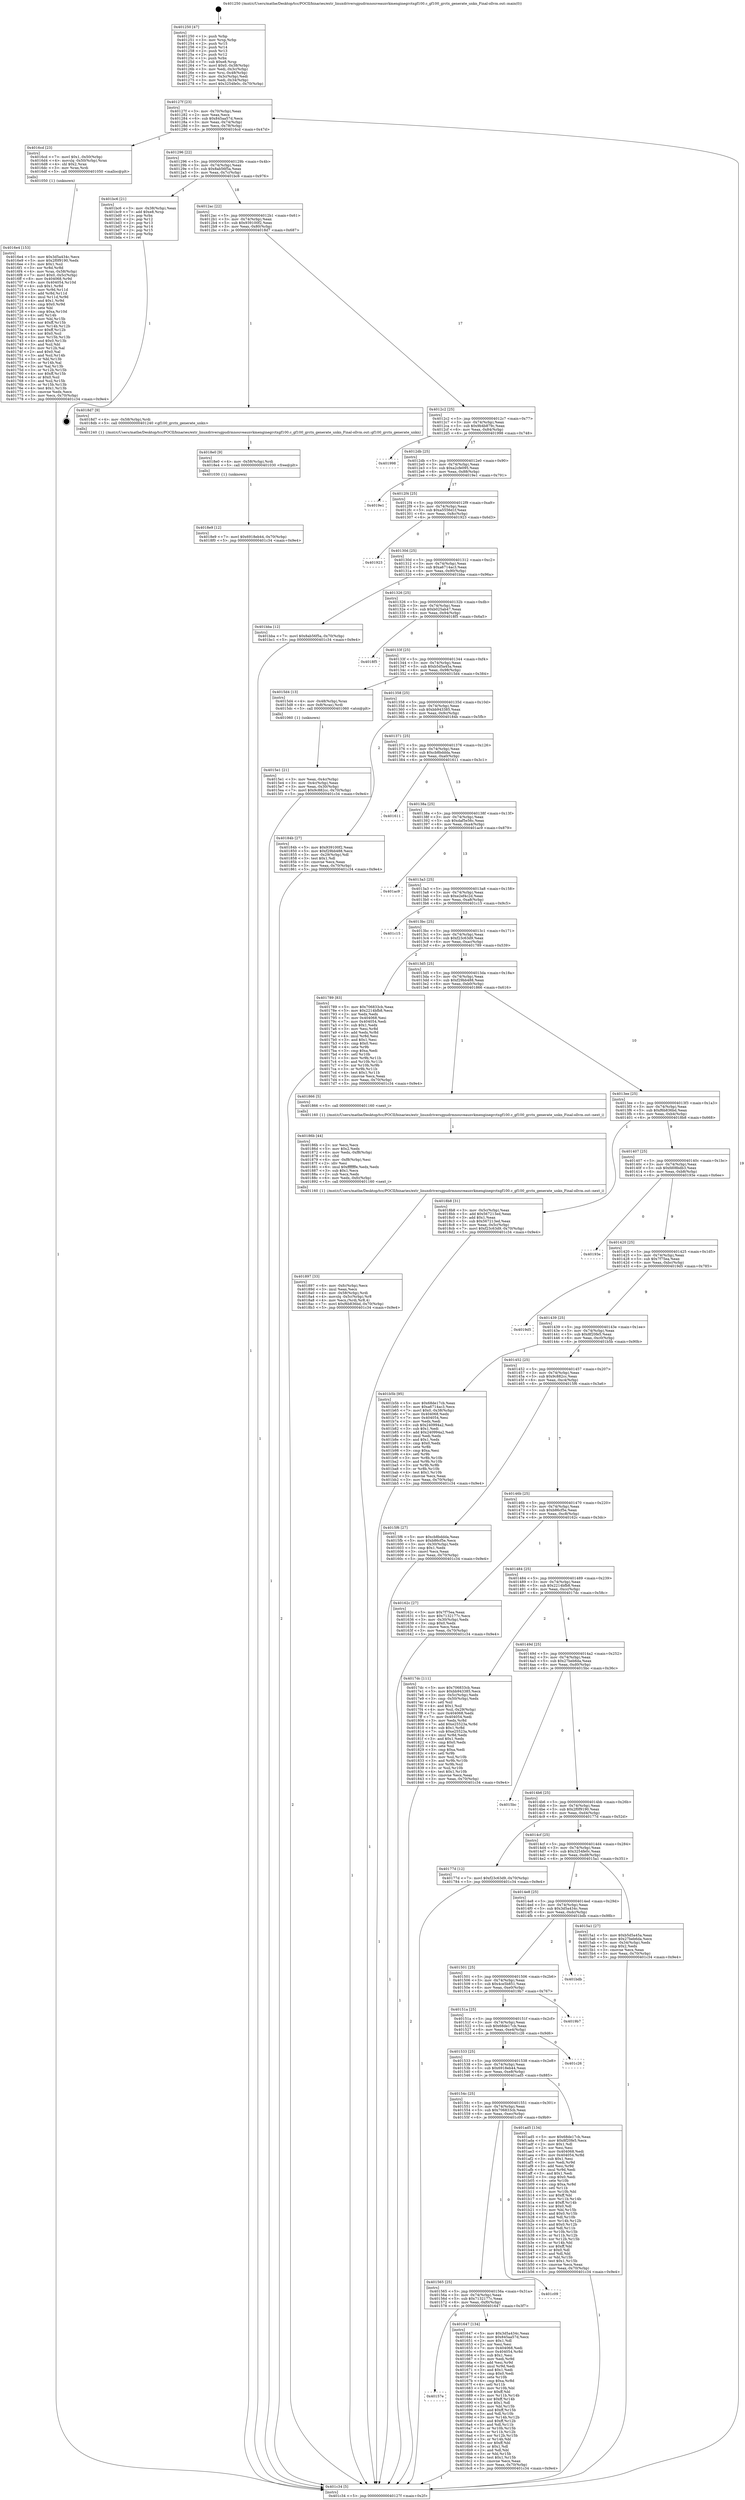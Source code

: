 digraph "0x401250" {
  label = "0x401250 (/mnt/c/Users/mathe/Desktop/tcc/POCII/binaries/extr_linuxdriversgpudrmnouveaunvkmenginegrctxgf100.c_gf100_grctx_generate_unkn_Final-ollvm.out::main(0))"
  labelloc = "t"
  node[shape=record]

  Entry [label="",width=0.3,height=0.3,shape=circle,fillcolor=black,style=filled]
  "0x40127f" [label="{
     0x40127f [23]\l
     | [instrs]\l
     &nbsp;&nbsp;0x40127f \<+3\>: mov -0x70(%rbp),%eax\l
     &nbsp;&nbsp;0x401282 \<+2\>: mov %eax,%ecx\l
     &nbsp;&nbsp;0x401284 \<+6\>: sub $0x845aa57d,%ecx\l
     &nbsp;&nbsp;0x40128a \<+3\>: mov %eax,-0x74(%rbp)\l
     &nbsp;&nbsp;0x40128d \<+3\>: mov %ecx,-0x78(%rbp)\l
     &nbsp;&nbsp;0x401290 \<+6\>: je 00000000004016cd \<main+0x47d\>\l
  }"]
  "0x4016cd" [label="{
     0x4016cd [23]\l
     | [instrs]\l
     &nbsp;&nbsp;0x4016cd \<+7\>: movl $0x1,-0x50(%rbp)\l
     &nbsp;&nbsp;0x4016d4 \<+4\>: movslq -0x50(%rbp),%rax\l
     &nbsp;&nbsp;0x4016d8 \<+4\>: shl $0x2,%rax\l
     &nbsp;&nbsp;0x4016dc \<+3\>: mov %rax,%rdi\l
     &nbsp;&nbsp;0x4016df \<+5\>: call 0000000000401050 \<malloc@plt\>\l
     | [calls]\l
     &nbsp;&nbsp;0x401050 \{1\} (unknown)\l
  }"]
  "0x401296" [label="{
     0x401296 [22]\l
     | [instrs]\l
     &nbsp;&nbsp;0x401296 \<+5\>: jmp 000000000040129b \<main+0x4b\>\l
     &nbsp;&nbsp;0x40129b \<+3\>: mov -0x74(%rbp),%eax\l
     &nbsp;&nbsp;0x40129e \<+5\>: sub $0x8ab56f5a,%eax\l
     &nbsp;&nbsp;0x4012a3 \<+3\>: mov %eax,-0x7c(%rbp)\l
     &nbsp;&nbsp;0x4012a6 \<+6\>: je 0000000000401bc6 \<main+0x976\>\l
  }"]
  Exit [label="",width=0.3,height=0.3,shape=circle,fillcolor=black,style=filled,peripheries=2]
  "0x401bc6" [label="{
     0x401bc6 [21]\l
     | [instrs]\l
     &nbsp;&nbsp;0x401bc6 \<+3\>: mov -0x38(%rbp),%eax\l
     &nbsp;&nbsp;0x401bc9 \<+7\>: add $0xe8,%rsp\l
     &nbsp;&nbsp;0x401bd0 \<+1\>: pop %rbx\l
     &nbsp;&nbsp;0x401bd1 \<+2\>: pop %r12\l
     &nbsp;&nbsp;0x401bd3 \<+2\>: pop %r13\l
     &nbsp;&nbsp;0x401bd5 \<+2\>: pop %r14\l
     &nbsp;&nbsp;0x401bd7 \<+2\>: pop %r15\l
     &nbsp;&nbsp;0x401bd9 \<+1\>: pop %rbp\l
     &nbsp;&nbsp;0x401bda \<+1\>: ret\l
  }"]
  "0x4012ac" [label="{
     0x4012ac [22]\l
     | [instrs]\l
     &nbsp;&nbsp;0x4012ac \<+5\>: jmp 00000000004012b1 \<main+0x61\>\l
     &nbsp;&nbsp;0x4012b1 \<+3\>: mov -0x74(%rbp),%eax\l
     &nbsp;&nbsp;0x4012b4 \<+5\>: sub $0x939100f2,%eax\l
     &nbsp;&nbsp;0x4012b9 \<+3\>: mov %eax,-0x80(%rbp)\l
     &nbsp;&nbsp;0x4012bc \<+6\>: je 00000000004018d7 \<main+0x687\>\l
  }"]
  "0x4018e9" [label="{
     0x4018e9 [12]\l
     | [instrs]\l
     &nbsp;&nbsp;0x4018e9 \<+7\>: movl $0x6918eb44,-0x70(%rbp)\l
     &nbsp;&nbsp;0x4018f0 \<+5\>: jmp 0000000000401c34 \<main+0x9e4\>\l
  }"]
  "0x4018d7" [label="{
     0x4018d7 [9]\l
     | [instrs]\l
     &nbsp;&nbsp;0x4018d7 \<+4\>: mov -0x58(%rbp),%rdi\l
     &nbsp;&nbsp;0x4018db \<+5\>: call 0000000000401240 \<gf100_grctx_generate_unkn\>\l
     | [calls]\l
     &nbsp;&nbsp;0x401240 \{1\} (/mnt/c/Users/mathe/Desktop/tcc/POCII/binaries/extr_linuxdriversgpudrmnouveaunvkmenginegrctxgf100.c_gf100_grctx_generate_unkn_Final-ollvm.out::gf100_grctx_generate_unkn)\l
  }"]
  "0x4012c2" [label="{
     0x4012c2 [25]\l
     | [instrs]\l
     &nbsp;&nbsp;0x4012c2 \<+5\>: jmp 00000000004012c7 \<main+0x77\>\l
     &nbsp;&nbsp;0x4012c7 \<+3\>: mov -0x74(%rbp),%eax\l
     &nbsp;&nbsp;0x4012ca \<+5\>: sub $0x9b4b879c,%eax\l
     &nbsp;&nbsp;0x4012cf \<+6\>: mov %eax,-0x84(%rbp)\l
     &nbsp;&nbsp;0x4012d5 \<+6\>: je 0000000000401998 \<main+0x748\>\l
  }"]
  "0x4018e0" [label="{
     0x4018e0 [9]\l
     | [instrs]\l
     &nbsp;&nbsp;0x4018e0 \<+4\>: mov -0x58(%rbp),%rdi\l
     &nbsp;&nbsp;0x4018e4 \<+5\>: call 0000000000401030 \<free@plt\>\l
     | [calls]\l
     &nbsp;&nbsp;0x401030 \{1\} (unknown)\l
  }"]
  "0x401998" [label="{
     0x401998\l
  }", style=dashed]
  "0x4012db" [label="{
     0x4012db [25]\l
     | [instrs]\l
     &nbsp;&nbsp;0x4012db \<+5\>: jmp 00000000004012e0 \<main+0x90\>\l
     &nbsp;&nbsp;0x4012e0 \<+3\>: mov -0x74(%rbp),%eax\l
     &nbsp;&nbsp;0x4012e3 \<+5\>: sub $0xa2cfe095,%eax\l
     &nbsp;&nbsp;0x4012e8 \<+6\>: mov %eax,-0x88(%rbp)\l
     &nbsp;&nbsp;0x4012ee \<+6\>: je 00000000004019e1 \<main+0x791\>\l
  }"]
  "0x401897" [label="{
     0x401897 [33]\l
     | [instrs]\l
     &nbsp;&nbsp;0x401897 \<+6\>: mov -0xfc(%rbp),%ecx\l
     &nbsp;&nbsp;0x40189d \<+3\>: imul %eax,%ecx\l
     &nbsp;&nbsp;0x4018a0 \<+4\>: mov -0x58(%rbp),%rdi\l
     &nbsp;&nbsp;0x4018a4 \<+4\>: movslq -0x5c(%rbp),%r8\l
     &nbsp;&nbsp;0x4018a8 \<+4\>: mov %ecx,(%rdi,%r8,4)\l
     &nbsp;&nbsp;0x4018ac \<+7\>: movl $0xf6b836bd,-0x70(%rbp)\l
     &nbsp;&nbsp;0x4018b3 \<+5\>: jmp 0000000000401c34 \<main+0x9e4\>\l
  }"]
  "0x4019e1" [label="{
     0x4019e1\l
  }", style=dashed]
  "0x4012f4" [label="{
     0x4012f4 [25]\l
     | [instrs]\l
     &nbsp;&nbsp;0x4012f4 \<+5\>: jmp 00000000004012f9 \<main+0xa9\>\l
     &nbsp;&nbsp;0x4012f9 \<+3\>: mov -0x74(%rbp),%eax\l
     &nbsp;&nbsp;0x4012fc \<+5\>: sub $0xa5556d1f,%eax\l
     &nbsp;&nbsp;0x401301 \<+6\>: mov %eax,-0x8c(%rbp)\l
     &nbsp;&nbsp;0x401307 \<+6\>: je 0000000000401923 \<main+0x6d3\>\l
  }"]
  "0x40186b" [label="{
     0x40186b [44]\l
     | [instrs]\l
     &nbsp;&nbsp;0x40186b \<+2\>: xor %ecx,%ecx\l
     &nbsp;&nbsp;0x40186d \<+5\>: mov $0x2,%edx\l
     &nbsp;&nbsp;0x401872 \<+6\>: mov %edx,-0xf8(%rbp)\l
     &nbsp;&nbsp;0x401878 \<+1\>: cltd\l
     &nbsp;&nbsp;0x401879 \<+6\>: mov -0xf8(%rbp),%esi\l
     &nbsp;&nbsp;0x40187f \<+2\>: idiv %esi\l
     &nbsp;&nbsp;0x401881 \<+6\>: imul $0xfffffffe,%edx,%edx\l
     &nbsp;&nbsp;0x401887 \<+3\>: sub $0x1,%ecx\l
     &nbsp;&nbsp;0x40188a \<+2\>: sub %ecx,%edx\l
     &nbsp;&nbsp;0x40188c \<+6\>: mov %edx,-0xfc(%rbp)\l
     &nbsp;&nbsp;0x401892 \<+5\>: call 0000000000401160 \<next_i\>\l
     | [calls]\l
     &nbsp;&nbsp;0x401160 \{1\} (/mnt/c/Users/mathe/Desktop/tcc/POCII/binaries/extr_linuxdriversgpudrmnouveaunvkmenginegrctxgf100.c_gf100_grctx_generate_unkn_Final-ollvm.out::next_i)\l
  }"]
  "0x401923" [label="{
     0x401923\l
  }", style=dashed]
  "0x40130d" [label="{
     0x40130d [25]\l
     | [instrs]\l
     &nbsp;&nbsp;0x40130d \<+5\>: jmp 0000000000401312 \<main+0xc2\>\l
     &nbsp;&nbsp;0x401312 \<+3\>: mov -0x74(%rbp),%eax\l
     &nbsp;&nbsp;0x401315 \<+5\>: sub $0xa6714ac3,%eax\l
     &nbsp;&nbsp;0x40131a \<+6\>: mov %eax,-0x90(%rbp)\l
     &nbsp;&nbsp;0x401320 \<+6\>: je 0000000000401bba \<main+0x96a\>\l
  }"]
  "0x4016e4" [label="{
     0x4016e4 [153]\l
     | [instrs]\l
     &nbsp;&nbsp;0x4016e4 \<+5\>: mov $0x3d5a434c,%ecx\l
     &nbsp;&nbsp;0x4016e9 \<+5\>: mov $0x2f0f9190,%edx\l
     &nbsp;&nbsp;0x4016ee \<+3\>: mov $0x1,%sil\l
     &nbsp;&nbsp;0x4016f1 \<+3\>: xor %r8d,%r8d\l
     &nbsp;&nbsp;0x4016f4 \<+4\>: mov %rax,-0x58(%rbp)\l
     &nbsp;&nbsp;0x4016f8 \<+7\>: movl $0x0,-0x5c(%rbp)\l
     &nbsp;&nbsp;0x4016ff \<+8\>: mov 0x404068,%r9d\l
     &nbsp;&nbsp;0x401707 \<+8\>: mov 0x404054,%r10d\l
     &nbsp;&nbsp;0x40170f \<+4\>: sub $0x1,%r8d\l
     &nbsp;&nbsp;0x401713 \<+3\>: mov %r9d,%r11d\l
     &nbsp;&nbsp;0x401716 \<+3\>: add %r8d,%r11d\l
     &nbsp;&nbsp;0x401719 \<+4\>: imul %r11d,%r9d\l
     &nbsp;&nbsp;0x40171d \<+4\>: and $0x1,%r9d\l
     &nbsp;&nbsp;0x401721 \<+4\>: cmp $0x0,%r9d\l
     &nbsp;&nbsp;0x401725 \<+3\>: sete %bl\l
     &nbsp;&nbsp;0x401728 \<+4\>: cmp $0xa,%r10d\l
     &nbsp;&nbsp;0x40172c \<+4\>: setl %r14b\l
     &nbsp;&nbsp;0x401730 \<+3\>: mov %bl,%r15b\l
     &nbsp;&nbsp;0x401733 \<+4\>: xor $0xff,%r15b\l
     &nbsp;&nbsp;0x401737 \<+3\>: mov %r14b,%r12b\l
     &nbsp;&nbsp;0x40173a \<+4\>: xor $0xff,%r12b\l
     &nbsp;&nbsp;0x40173e \<+4\>: xor $0x0,%sil\l
     &nbsp;&nbsp;0x401742 \<+3\>: mov %r15b,%r13b\l
     &nbsp;&nbsp;0x401745 \<+4\>: and $0x0,%r13b\l
     &nbsp;&nbsp;0x401749 \<+3\>: and %sil,%bl\l
     &nbsp;&nbsp;0x40174c \<+3\>: mov %r12b,%al\l
     &nbsp;&nbsp;0x40174f \<+2\>: and $0x0,%al\l
     &nbsp;&nbsp;0x401751 \<+3\>: and %sil,%r14b\l
     &nbsp;&nbsp;0x401754 \<+3\>: or %bl,%r13b\l
     &nbsp;&nbsp;0x401757 \<+3\>: or %r14b,%al\l
     &nbsp;&nbsp;0x40175a \<+3\>: xor %al,%r13b\l
     &nbsp;&nbsp;0x40175d \<+3\>: or %r12b,%r15b\l
     &nbsp;&nbsp;0x401760 \<+4\>: xor $0xff,%r15b\l
     &nbsp;&nbsp;0x401764 \<+4\>: or $0x0,%sil\l
     &nbsp;&nbsp;0x401768 \<+3\>: and %sil,%r15b\l
     &nbsp;&nbsp;0x40176b \<+3\>: or %r15b,%r13b\l
     &nbsp;&nbsp;0x40176e \<+4\>: test $0x1,%r13b\l
     &nbsp;&nbsp;0x401772 \<+3\>: cmovne %edx,%ecx\l
     &nbsp;&nbsp;0x401775 \<+3\>: mov %ecx,-0x70(%rbp)\l
     &nbsp;&nbsp;0x401778 \<+5\>: jmp 0000000000401c34 \<main+0x9e4\>\l
  }"]
  "0x401bba" [label="{
     0x401bba [12]\l
     | [instrs]\l
     &nbsp;&nbsp;0x401bba \<+7\>: movl $0x8ab56f5a,-0x70(%rbp)\l
     &nbsp;&nbsp;0x401bc1 \<+5\>: jmp 0000000000401c34 \<main+0x9e4\>\l
  }"]
  "0x401326" [label="{
     0x401326 [25]\l
     | [instrs]\l
     &nbsp;&nbsp;0x401326 \<+5\>: jmp 000000000040132b \<main+0xdb\>\l
     &nbsp;&nbsp;0x40132b \<+3\>: mov -0x74(%rbp),%eax\l
     &nbsp;&nbsp;0x40132e \<+5\>: sub $0xb025ab47,%eax\l
     &nbsp;&nbsp;0x401333 \<+6\>: mov %eax,-0x94(%rbp)\l
     &nbsp;&nbsp;0x401339 \<+6\>: je 00000000004018f5 \<main+0x6a5\>\l
  }"]
  "0x40157e" [label="{
     0x40157e\l
  }", style=dashed]
  "0x4018f5" [label="{
     0x4018f5\l
  }", style=dashed]
  "0x40133f" [label="{
     0x40133f [25]\l
     | [instrs]\l
     &nbsp;&nbsp;0x40133f \<+5\>: jmp 0000000000401344 \<main+0xf4\>\l
     &nbsp;&nbsp;0x401344 \<+3\>: mov -0x74(%rbp),%eax\l
     &nbsp;&nbsp;0x401347 \<+5\>: sub $0xb5d5a45a,%eax\l
     &nbsp;&nbsp;0x40134c \<+6\>: mov %eax,-0x98(%rbp)\l
     &nbsp;&nbsp;0x401352 \<+6\>: je 00000000004015d4 \<main+0x384\>\l
  }"]
  "0x401647" [label="{
     0x401647 [134]\l
     | [instrs]\l
     &nbsp;&nbsp;0x401647 \<+5\>: mov $0x3d5a434c,%eax\l
     &nbsp;&nbsp;0x40164c \<+5\>: mov $0x845aa57d,%ecx\l
     &nbsp;&nbsp;0x401651 \<+2\>: mov $0x1,%dl\l
     &nbsp;&nbsp;0x401653 \<+2\>: xor %esi,%esi\l
     &nbsp;&nbsp;0x401655 \<+7\>: mov 0x404068,%edi\l
     &nbsp;&nbsp;0x40165c \<+8\>: mov 0x404054,%r8d\l
     &nbsp;&nbsp;0x401664 \<+3\>: sub $0x1,%esi\l
     &nbsp;&nbsp;0x401667 \<+3\>: mov %edi,%r9d\l
     &nbsp;&nbsp;0x40166a \<+3\>: add %esi,%r9d\l
     &nbsp;&nbsp;0x40166d \<+4\>: imul %r9d,%edi\l
     &nbsp;&nbsp;0x401671 \<+3\>: and $0x1,%edi\l
     &nbsp;&nbsp;0x401674 \<+3\>: cmp $0x0,%edi\l
     &nbsp;&nbsp;0x401677 \<+4\>: sete %r10b\l
     &nbsp;&nbsp;0x40167b \<+4\>: cmp $0xa,%r8d\l
     &nbsp;&nbsp;0x40167f \<+4\>: setl %r11b\l
     &nbsp;&nbsp;0x401683 \<+3\>: mov %r10b,%bl\l
     &nbsp;&nbsp;0x401686 \<+3\>: xor $0xff,%bl\l
     &nbsp;&nbsp;0x401689 \<+3\>: mov %r11b,%r14b\l
     &nbsp;&nbsp;0x40168c \<+4\>: xor $0xff,%r14b\l
     &nbsp;&nbsp;0x401690 \<+3\>: xor $0x1,%dl\l
     &nbsp;&nbsp;0x401693 \<+3\>: mov %bl,%r15b\l
     &nbsp;&nbsp;0x401696 \<+4\>: and $0xff,%r15b\l
     &nbsp;&nbsp;0x40169a \<+3\>: and %dl,%r10b\l
     &nbsp;&nbsp;0x40169d \<+3\>: mov %r14b,%r12b\l
     &nbsp;&nbsp;0x4016a0 \<+4\>: and $0xff,%r12b\l
     &nbsp;&nbsp;0x4016a4 \<+3\>: and %dl,%r11b\l
     &nbsp;&nbsp;0x4016a7 \<+3\>: or %r10b,%r15b\l
     &nbsp;&nbsp;0x4016aa \<+3\>: or %r11b,%r12b\l
     &nbsp;&nbsp;0x4016ad \<+3\>: xor %r12b,%r15b\l
     &nbsp;&nbsp;0x4016b0 \<+3\>: or %r14b,%bl\l
     &nbsp;&nbsp;0x4016b3 \<+3\>: xor $0xff,%bl\l
     &nbsp;&nbsp;0x4016b6 \<+3\>: or $0x1,%dl\l
     &nbsp;&nbsp;0x4016b9 \<+2\>: and %dl,%bl\l
     &nbsp;&nbsp;0x4016bb \<+3\>: or %bl,%r15b\l
     &nbsp;&nbsp;0x4016be \<+4\>: test $0x1,%r15b\l
     &nbsp;&nbsp;0x4016c2 \<+3\>: cmovne %ecx,%eax\l
     &nbsp;&nbsp;0x4016c5 \<+3\>: mov %eax,-0x70(%rbp)\l
     &nbsp;&nbsp;0x4016c8 \<+5\>: jmp 0000000000401c34 \<main+0x9e4\>\l
  }"]
  "0x4015d4" [label="{
     0x4015d4 [13]\l
     | [instrs]\l
     &nbsp;&nbsp;0x4015d4 \<+4\>: mov -0x48(%rbp),%rax\l
     &nbsp;&nbsp;0x4015d8 \<+4\>: mov 0x8(%rax),%rdi\l
     &nbsp;&nbsp;0x4015dc \<+5\>: call 0000000000401060 \<atoi@plt\>\l
     | [calls]\l
     &nbsp;&nbsp;0x401060 \{1\} (unknown)\l
  }"]
  "0x401358" [label="{
     0x401358 [25]\l
     | [instrs]\l
     &nbsp;&nbsp;0x401358 \<+5\>: jmp 000000000040135d \<main+0x10d\>\l
     &nbsp;&nbsp;0x40135d \<+3\>: mov -0x74(%rbp),%eax\l
     &nbsp;&nbsp;0x401360 \<+5\>: sub $0xbb943385,%eax\l
     &nbsp;&nbsp;0x401365 \<+6\>: mov %eax,-0x9c(%rbp)\l
     &nbsp;&nbsp;0x40136b \<+6\>: je 000000000040184b \<main+0x5fb\>\l
  }"]
  "0x401565" [label="{
     0x401565 [25]\l
     | [instrs]\l
     &nbsp;&nbsp;0x401565 \<+5\>: jmp 000000000040156a \<main+0x31a\>\l
     &nbsp;&nbsp;0x40156a \<+3\>: mov -0x74(%rbp),%eax\l
     &nbsp;&nbsp;0x40156d \<+5\>: sub $0x7132177c,%eax\l
     &nbsp;&nbsp;0x401572 \<+6\>: mov %eax,-0xf0(%rbp)\l
     &nbsp;&nbsp;0x401578 \<+6\>: je 0000000000401647 \<main+0x3f7\>\l
  }"]
  "0x40184b" [label="{
     0x40184b [27]\l
     | [instrs]\l
     &nbsp;&nbsp;0x40184b \<+5\>: mov $0x939100f2,%eax\l
     &nbsp;&nbsp;0x401850 \<+5\>: mov $0xf29bb488,%ecx\l
     &nbsp;&nbsp;0x401855 \<+3\>: mov -0x29(%rbp),%dl\l
     &nbsp;&nbsp;0x401858 \<+3\>: test $0x1,%dl\l
     &nbsp;&nbsp;0x40185b \<+3\>: cmovne %ecx,%eax\l
     &nbsp;&nbsp;0x40185e \<+3\>: mov %eax,-0x70(%rbp)\l
     &nbsp;&nbsp;0x401861 \<+5\>: jmp 0000000000401c34 \<main+0x9e4\>\l
  }"]
  "0x401371" [label="{
     0x401371 [25]\l
     | [instrs]\l
     &nbsp;&nbsp;0x401371 \<+5\>: jmp 0000000000401376 \<main+0x126\>\l
     &nbsp;&nbsp;0x401376 \<+3\>: mov -0x74(%rbp),%eax\l
     &nbsp;&nbsp;0x401379 \<+5\>: sub $0xcb8bddda,%eax\l
     &nbsp;&nbsp;0x40137e \<+6\>: mov %eax,-0xa0(%rbp)\l
     &nbsp;&nbsp;0x401384 \<+6\>: je 0000000000401611 \<main+0x3c1\>\l
  }"]
  "0x401c09" [label="{
     0x401c09\l
  }", style=dashed]
  "0x401611" [label="{
     0x401611\l
  }", style=dashed]
  "0x40138a" [label="{
     0x40138a [25]\l
     | [instrs]\l
     &nbsp;&nbsp;0x40138a \<+5\>: jmp 000000000040138f \<main+0x13f\>\l
     &nbsp;&nbsp;0x40138f \<+3\>: mov -0x74(%rbp),%eax\l
     &nbsp;&nbsp;0x401392 \<+5\>: sub $0xdaf5e56c,%eax\l
     &nbsp;&nbsp;0x401397 \<+6\>: mov %eax,-0xa4(%rbp)\l
     &nbsp;&nbsp;0x40139d \<+6\>: je 0000000000401ac9 \<main+0x879\>\l
  }"]
  "0x40154c" [label="{
     0x40154c [25]\l
     | [instrs]\l
     &nbsp;&nbsp;0x40154c \<+5\>: jmp 0000000000401551 \<main+0x301\>\l
     &nbsp;&nbsp;0x401551 \<+3\>: mov -0x74(%rbp),%eax\l
     &nbsp;&nbsp;0x401554 \<+5\>: sub $0x706833cb,%eax\l
     &nbsp;&nbsp;0x401559 \<+6\>: mov %eax,-0xec(%rbp)\l
     &nbsp;&nbsp;0x40155f \<+6\>: je 0000000000401c09 \<main+0x9b9\>\l
  }"]
  "0x401ac9" [label="{
     0x401ac9\l
  }", style=dashed]
  "0x4013a3" [label="{
     0x4013a3 [25]\l
     | [instrs]\l
     &nbsp;&nbsp;0x4013a3 \<+5\>: jmp 00000000004013a8 \<main+0x158\>\l
     &nbsp;&nbsp;0x4013a8 \<+3\>: mov -0x74(%rbp),%eax\l
     &nbsp;&nbsp;0x4013ab \<+5\>: sub $0xe2ef4c2d,%eax\l
     &nbsp;&nbsp;0x4013b0 \<+6\>: mov %eax,-0xa8(%rbp)\l
     &nbsp;&nbsp;0x4013b6 \<+6\>: je 0000000000401c15 \<main+0x9c5\>\l
  }"]
  "0x401ad5" [label="{
     0x401ad5 [134]\l
     | [instrs]\l
     &nbsp;&nbsp;0x401ad5 \<+5\>: mov $0x68de17cb,%eax\l
     &nbsp;&nbsp;0x401ada \<+5\>: mov $0x8f20fe5,%ecx\l
     &nbsp;&nbsp;0x401adf \<+2\>: mov $0x1,%dl\l
     &nbsp;&nbsp;0x401ae1 \<+2\>: xor %esi,%esi\l
     &nbsp;&nbsp;0x401ae3 \<+7\>: mov 0x404068,%edi\l
     &nbsp;&nbsp;0x401aea \<+8\>: mov 0x404054,%r8d\l
     &nbsp;&nbsp;0x401af2 \<+3\>: sub $0x1,%esi\l
     &nbsp;&nbsp;0x401af5 \<+3\>: mov %edi,%r9d\l
     &nbsp;&nbsp;0x401af8 \<+3\>: add %esi,%r9d\l
     &nbsp;&nbsp;0x401afb \<+4\>: imul %r9d,%edi\l
     &nbsp;&nbsp;0x401aff \<+3\>: and $0x1,%edi\l
     &nbsp;&nbsp;0x401b02 \<+3\>: cmp $0x0,%edi\l
     &nbsp;&nbsp;0x401b05 \<+4\>: sete %r10b\l
     &nbsp;&nbsp;0x401b09 \<+4\>: cmp $0xa,%r8d\l
     &nbsp;&nbsp;0x401b0d \<+4\>: setl %r11b\l
     &nbsp;&nbsp;0x401b11 \<+3\>: mov %r10b,%bl\l
     &nbsp;&nbsp;0x401b14 \<+3\>: xor $0xff,%bl\l
     &nbsp;&nbsp;0x401b17 \<+3\>: mov %r11b,%r14b\l
     &nbsp;&nbsp;0x401b1a \<+4\>: xor $0xff,%r14b\l
     &nbsp;&nbsp;0x401b1e \<+3\>: xor $0x0,%dl\l
     &nbsp;&nbsp;0x401b21 \<+3\>: mov %bl,%r15b\l
     &nbsp;&nbsp;0x401b24 \<+4\>: and $0x0,%r15b\l
     &nbsp;&nbsp;0x401b28 \<+3\>: and %dl,%r10b\l
     &nbsp;&nbsp;0x401b2b \<+3\>: mov %r14b,%r12b\l
     &nbsp;&nbsp;0x401b2e \<+4\>: and $0x0,%r12b\l
     &nbsp;&nbsp;0x401b32 \<+3\>: and %dl,%r11b\l
     &nbsp;&nbsp;0x401b35 \<+3\>: or %r10b,%r15b\l
     &nbsp;&nbsp;0x401b38 \<+3\>: or %r11b,%r12b\l
     &nbsp;&nbsp;0x401b3b \<+3\>: xor %r12b,%r15b\l
     &nbsp;&nbsp;0x401b3e \<+3\>: or %r14b,%bl\l
     &nbsp;&nbsp;0x401b41 \<+3\>: xor $0xff,%bl\l
     &nbsp;&nbsp;0x401b44 \<+3\>: or $0x0,%dl\l
     &nbsp;&nbsp;0x401b47 \<+2\>: and %dl,%bl\l
     &nbsp;&nbsp;0x401b49 \<+3\>: or %bl,%r15b\l
     &nbsp;&nbsp;0x401b4c \<+4\>: test $0x1,%r15b\l
     &nbsp;&nbsp;0x401b50 \<+3\>: cmovne %ecx,%eax\l
     &nbsp;&nbsp;0x401b53 \<+3\>: mov %eax,-0x70(%rbp)\l
     &nbsp;&nbsp;0x401b56 \<+5\>: jmp 0000000000401c34 \<main+0x9e4\>\l
  }"]
  "0x401c15" [label="{
     0x401c15\l
  }", style=dashed]
  "0x4013bc" [label="{
     0x4013bc [25]\l
     | [instrs]\l
     &nbsp;&nbsp;0x4013bc \<+5\>: jmp 00000000004013c1 \<main+0x171\>\l
     &nbsp;&nbsp;0x4013c1 \<+3\>: mov -0x74(%rbp),%eax\l
     &nbsp;&nbsp;0x4013c4 \<+5\>: sub $0xf23c63d9,%eax\l
     &nbsp;&nbsp;0x4013c9 \<+6\>: mov %eax,-0xac(%rbp)\l
     &nbsp;&nbsp;0x4013cf \<+6\>: je 0000000000401789 \<main+0x539\>\l
  }"]
  "0x401533" [label="{
     0x401533 [25]\l
     | [instrs]\l
     &nbsp;&nbsp;0x401533 \<+5\>: jmp 0000000000401538 \<main+0x2e8\>\l
     &nbsp;&nbsp;0x401538 \<+3\>: mov -0x74(%rbp),%eax\l
     &nbsp;&nbsp;0x40153b \<+5\>: sub $0x6918eb44,%eax\l
     &nbsp;&nbsp;0x401540 \<+6\>: mov %eax,-0xe8(%rbp)\l
     &nbsp;&nbsp;0x401546 \<+6\>: je 0000000000401ad5 \<main+0x885\>\l
  }"]
  "0x401789" [label="{
     0x401789 [83]\l
     | [instrs]\l
     &nbsp;&nbsp;0x401789 \<+5\>: mov $0x706833cb,%eax\l
     &nbsp;&nbsp;0x40178e \<+5\>: mov $0x2214bfb8,%ecx\l
     &nbsp;&nbsp;0x401793 \<+2\>: xor %edx,%edx\l
     &nbsp;&nbsp;0x401795 \<+7\>: mov 0x404068,%esi\l
     &nbsp;&nbsp;0x40179c \<+7\>: mov 0x404054,%edi\l
     &nbsp;&nbsp;0x4017a3 \<+3\>: sub $0x1,%edx\l
     &nbsp;&nbsp;0x4017a6 \<+3\>: mov %esi,%r8d\l
     &nbsp;&nbsp;0x4017a9 \<+3\>: add %edx,%r8d\l
     &nbsp;&nbsp;0x4017ac \<+4\>: imul %r8d,%esi\l
     &nbsp;&nbsp;0x4017b0 \<+3\>: and $0x1,%esi\l
     &nbsp;&nbsp;0x4017b3 \<+3\>: cmp $0x0,%esi\l
     &nbsp;&nbsp;0x4017b6 \<+4\>: sete %r9b\l
     &nbsp;&nbsp;0x4017ba \<+3\>: cmp $0xa,%edi\l
     &nbsp;&nbsp;0x4017bd \<+4\>: setl %r10b\l
     &nbsp;&nbsp;0x4017c1 \<+3\>: mov %r9b,%r11b\l
     &nbsp;&nbsp;0x4017c4 \<+3\>: and %r10b,%r11b\l
     &nbsp;&nbsp;0x4017c7 \<+3\>: xor %r10b,%r9b\l
     &nbsp;&nbsp;0x4017ca \<+3\>: or %r9b,%r11b\l
     &nbsp;&nbsp;0x4017cd \<+4\>: test $0x1,%r11b\l
     &nbsp;&nbsp;0x4017d1 \<+3\>: cmovne %ecx,%eax\l
     &nbsp;&nbsp;0x4017d4 \<+3\>: mov %eax,-0x70(%rbp)\l
     &nbsp;&nbsp;0x4017d7 \<+5\>: jmp 0000000000401c34 \<main+0x9e4\>\l
  }"]
  "0x4013d5" [label="{
     0x4013d5 [25]\l
     | [instrs]\l
     &nbsp;&nbsp;0x4013d5 \<+5\>: jmp 00000000004013da \<main+0x18a\>\l
     &nbsp;&nbsp;0x4013da \<+3\>: mov -0x74(%rbp),%eax\l
     &nbsp;&nbsp;0x4013dd \<+5\>: sub $0xf29bb488,%eax\l
     &nbsp;&nbsp;0x4013e2 \<+6\>: mov %eax,-0xb0(%rbp)\l
     &nbsp;&nbsp;0x4013e8 \<+6\>: je 0000000000401866 \<main+0x616\>\l
  }"]
  "0x401c26" [label="{
     0x401c26\l
  }", style=dashed]
  "0x401866" [label="{
     0x401866 [5]\l
     | [instrs]\l
     &nbsp;&nbsp;0x401866 \<+5\>: call 0000000000401160 \<next_i\>\l
     | [calls]\l
     &nbsp;&nbsp;0x401160 \{1\} (/mnt/c/Users/mathe/Desktop/tcc/POCII/binaries/extr_linuxdriversgpudrmnouveaunvkmenginegrctxgf100.c_gf100_grctx_generate_unkn_Final-ollvm.out::next_i)\l
  }"]
  "0x4013ee" [label="{
     0x4013ee [25]\l
     | [instrs]\l
     &nbsp;&nbsp;0x4013ee \<+5\>: jmp 00000000004013f3 \<main+0x1a3\>\l
     &nbsp;&nbsp;0x4013f3 \<+3\>: mov -0x74(%rbp),%eax\l
     &nbsp;&nbsp;0x4013f6 \<+5\>: sub $0xf6b836bd,%eax\l
     &nbsp;&nbsp;0x4013fb \<+6\>: mov %eax,-0xb4(%rbp)\l
     &nbsp;&nbsp;0x401401 \<+6\>: je 00000000004018b8 \<main+0x668\>\l
  }"]
  "0x40151a" [label="{
     0x40151a [25]\l
     | [instrs]\l
     &nbsp;&nbsp;0x40151a \<+5\>: jmp 000000000040151f \<main+0x2cf\>\l
     &nbsp;&nbsp;0x40151f \<+3\>: mov -0x74(%rbp),%eax\l
     &nbsp;&nbsp;0x401522 \<+5\>: sub $0x68de17cb,%eax\l
     &nbsp;&nbsp;0x401527 \<+6\>: mov %eax,-0xe4(%rbp)\l
     &nbsp;&nbsp;0x40152d \<+6\>: je 0000000000401c26 \<main+0x9d6\>\l
  }"]
  "0x4018b8" [label="{
     0x4018b8 [31]\l
     | [instrs]\l
     &nbsp;&nbsp;0x4018b8 \<+3\>: mov -0x5c(%rbp),%eax\l
     &nbsp;&nbsp;0x4018bb \<+5\>: add $0x567213ed,%eax\l
     &nbsp;&nbsp;0x4018c0 \<+3\>: add $0x1,%eax\l
     &nbsp;&nbsp;0x4018c3 \<+5\>: sub $0x567213ed,%eax\l
     &nbsp;&nbsp;0x4018c8 \<+3\>: mov %eax,-0x5c(%rbp)\l
     &nbsp;&nbsp;0x4018cb \<+7\>: movl $0xf23c63d9,-0x70(%rbp)\l
     &nbsp;&nbsp;0x4018d2 \<+5\>: jmp 0000000000401c34 \<main+0x9e4\>\l
  }"]
  "0x401407" [label="{
     0x401407 [25]\l
     | [instrs]\l
     &nbsp;&nbsp;0x401407 \<+5\>: jmp 000000000040140c \<main+0x1bc\>\l
     &nbsp;&nbsp;0x40140c \<+3\>: mov -0x74(%rbp),%eax\l
     &nbsp;&nbsp;0x40140f \<+5\>: sub $0xfd08bdb3,%eax\l
     &nbsp;&nbsp;0x401414 \<+6\>: mov %eax,-0xb8(%rbp)\l
     &nbsp;&nbsp;0x40141a \<+6\>: je 000000000040193e \<main+0x6ee\>\l
  }"]
  "0x4019b7" [label="{
     0x4019b7\l
  }", style=dashed]
  "0x40193e" [label="{
     0x40193e\l
  }", style=dashed]
  "0x401420" [label="{
     0x401420 [25]\l
     | [instrs]\l
     &nbsp;&nbsp;0x401420 \<+5\>: jmp 0000000000401425 \<main+0x1d5\>\l
     &nbsp;&nbsp;0x401425 \<+3\>: mov -0x74(%rbp),%eax\l
     &nbsp;&nbsp;0x401428 \<+5\>: sub $0x7f75ea,%eax\l
     &nbsp;&nbsp;0x40142d \<+6\>: mov %eax,-0xbc(%rbp)\l
     &nbsp;&nbsp;0x401433 \<+6\>: je 00000000004019d5 \<main+0x785\>\l
  }"]
  "0x401501" [label="{
     0x401501 [25]\l
     | [instrs]\l
     &nbsp;&nbsp;0x401501 \<+5\>: jmp 0000000000401506 \<main+0x2b6\>\l
     &nbsp;&nbsp;0x401506 \<+3\>: mov -0x74(%rbp),%eax\l
     &nbsp;&nbsp;0x401509 \<+5\>: sub $0x4ce5b851,%eax\l
     &nbsp;&nbsp;0x40150e \<+6\>: mov %eax,-0xe0(%rbp)\l
     &nbsp;&nbsp;0x401514 \<+6\>: je 00000000004019b7 \<main+0x767\>\l
  }"]
  "0x4019d5" [label="{
     0x4019d5\l
  }", style=dashed]
  "0x401439" [label="{
     0x401439 [25]\l
     | [instrs]\l
     &nbsp;&nbsp;0x401439 \<+5\>: jmp 000000000040143e \<main+0x1ee\>\l
     &nbsp;&nbsp;0x40143e \<+3\>: mov -0x74(%rbp),%eax\l
     &nbsp;&nbsp;0x401441 \<+5\>: sub $0x8f20fe5,%eax\l
     &nbsp;&nbsp;0x401446 \<+6\>: mov %eax,-0xc0(%rbp)\l
     &nbsp;&nbsp;0x40144c \<+6\>: je 0000000000401b5b \<main+0x90b\>\l
  }"]
  "0x401bdb" [label="{
     0x401bdb\l
  }", style=dashed]
  "0x401b5b" [label="{
     0x401b5b [95]\l
     | [instrs]\l
     &nbsp;&nbsp;0x401b5b \<+5\>: mov $0x68de17cb,%eax\l
     &nbsp;&nbsp;0x401b60 \<+5\>: mov $0xa6714ac3,%ecx\l
     &nbsp;&nbsp;0x401b65 \<+7\>: movl $0x0,-0x38(%rbp)\l
     &nbsp;&nbsp;0x401b6c \<+7\>: mov 0x404068,%edx\l
     &nbsp;&nbsp;0x401b73 \<+7\>: mov 0x404054,%esi\l
     &nbsp;&nbsp;0x401b7a \<+2\>: mov %edx,%edi\l
     &nbsp;&nbsp;0x401b7c \<+6\>: sub $0x240994a2,%edi\l
     &nbsp;&nbsp;0x401b82 \<+3\>: sub $0x1,%edi\l
     &nbsp;&nbsp;0x401b85 \<+6\>: add $0x240994a2,%edi\l
     &nbsp;&nbsp;0x401b8b \<+3\>: imul %edi,%edx\l
     &nbsp;&nbsp;0x401b8e \<+3\>: and $0x1,%edx\l
     &nbsp;&nbsp;0x401b91 \<+3\>: cmp $0x0,%edx\l
     &nbsp;&nbsp;0x401b94 \<+4\>: sete %r8b\l
     &nbsp;&nbsp;0x401b98 \<+3\>: cmp $0xa,%esi\l
     &nbsp;&nbsp;0x401b9b \<+4\>: setl %r9b\l
     &nbsp;&nbsp;0x401b9f \<+3\>: mov %r8b,%r10b\l
     &nbsp;&nbsp;0x401ba2 \<+3\>: and %r9b,%r10b\l
     &nbsp;&nbsp;0x401ba5 \<+3\>: xor %r9b,%r8b\l
     &nbsp;&nbsp;0x401ba8 \<+3\>: or %r8b,%r10b\l
     &nbsp;&nbsp;0x401bab \<+4\>: test $0x1,%r10b\l
     &nbsp;&nbsp;0x401baf \<+3\>: cmovne %ecx,%eax\l
     &nbsp;&nbsp;0x401bb2 \<+3\>: mov %eax,-0x70(%rbp)\l
     &nbsp;&nbsp;0x401bb5 \<+5\>: jmp 0000000000401c34 \<main+0x9e4\>\l
  }"]
  "0x401452" [label="{
     0x401452 [25]\l
     | [instrs]\l
     &nbsp;&nbsp;0x401452 \<+5\>: jmp 0000000000401457 \<main+0x207\>\l
     &nbsp;&nbsp;0x401457 \<+3\>: mov -0x74(%rbp),%eax\l
     &nbsp;&nbsp;0x40145a \<+5\>: sub $0x9c882cc,%eax\l
     &nbsp;&nbsp;0x40145f \<+6\>: mov %eax,-0xc4(%rbp)\l
     &nbsp;&nbsp;0x401465 \<+6\>: je 00000000004015f6 \<main+0x3a6\>\l
  }"]
  "0x4015e1" [label="{
     0x4015e1 [21]\l
     | [instrs]\l
     &nbsp;&nbsp;0x4015e1 \<+3\>: mov %eax,-0x4c(%rbp)\l
     &nbsp;&nbsp;0x4015e4 \<+3\>: mov -0x4c(%rbp),%eax\l
     &nbsp;&nbsp;0x4015e7 \<+3\>: mov %eax,-0x30(%rbp)\l
     &nbsp;&nbsp;0x4015ea \<+7\>: movl $0x9c882cc,-0x70(%rbp)\l
     &nbsp;&nbsp;0x4015f1 \<+5\>: jmp 0000000000401c34 \<main+0x9e4\>\l
  }"]
  "0x4015f6" [label="{
     0x4015f6 [27]\l
     | [instrs]\l
     &nbsp;&nbsp;0x4015f6 \<+5\>: mov $0xcb8bddda,%eax\l
     &nbsp;&nbsp;0x4015fb \<+5\>: mov $0xb86cf5e,%ecx\l
     &nbsp;&nbsp;0x401600 \<+3\>: mov -0x30(%rbp),%edx\l
     &nbsp;&nbsp;0x401603 \<+3\>: cmp $0x1,%edx\l
     &nbsp;&nbsp;0x401606 \<+3\>: cmovl %ecx,%eax\l
     &nbsp;&nbsp;0x401609 \<+3\>: mov %eax,-0x70(%rbp)\l
     &nbsp;&nbsp;0x40160c \<+5\>: jmp 0000000000401c34 \<main+0x9e4\>\l
  }"]
  "0x40146b" [label="{
     0x40146b [25]\l
     | [instrs]\l
     &nbsp;&nbsp;0x40146b \<+5\>: jmp 0000000000401470 \<main+0x220\>\l
     &nbsp;&nbsp;0x401470 \<+3\>: mov -0x74(%rbp),%eax\l
     &nbsp;&nbsp;0x401473 \<+5\>: sub $0xb86cf5e,%eax\l
     &nbsp;&nbsp;0x401478 \<+6\>: mov %eax,-0xc8(%rbp)\l
     &nbsp;&nbsp;0x40147e \<+6\>: je 000000000040162c \<main+0x3dc\>\l
  }"]
  "0x401250" [label="{
     0x401250 [47]\l
     | [instrs]\l
     &nbsp;&nbsp;0x401250 \<+1\>: push %rbp\l
     &nbsp;&nbsp;0x401251 \<+3\>: mov %rsp,%rbp\l
     &nbsp;&nbsp;0x401254 \<+2\>: push %r15\l
     &nbsp;&nbsp;0x401256 \<+2\>: push %r14\l
     &nbsp;&nbsp;0x401258 \<+2\>: push %r13\l
     &nbsp;&nbsp;0x40125a \<+2\>: push %r12\l
     &nbsp;&nbsp;0x40125c \<+1\>: push %rbx\l
     &nbsp;&nbsp;0x40125d \<+7\>: sub $0xe8,%rsp\l
     &nbsp;&nbsp;0x401264 \<+7\>: movl $0x0,-0x38(%rbp)\l
     &nbsp;&nbsp;0x40126b \<+3\>: mov %edi,-0x3c(%rbp)\l
     &nbsp;&nbsp;0x40126e \<+4\>: mov %rsi,-0x48(%rbp)\l
     &nbsp;&nbsp;0x401272 \<+3\>: mov -0x3c(%rbp),%edi\l
     &nbsp;&nbsp;0x401275 \<+3\>: mov %edi,-0x34(%rbp)\l
     &nbsp;&nbsp;0x401278 \<+7\>: movl $0x3254fe0c,-0x70(%rbp)\l
  }"]
  "0x40162c" [label="{
     0x40162c [27]\l
     | [instrs]\l
     &nbsp;&nbsp;0x40162c \<+5\>: mov $0x7f75ea,%eax\l
     &nbsp;&nbsp;0x401631 \<+5\>: mov $0x7132177c,%ecx\l
     &nbsp;&nbsp;0x401636 \<+3\>: mov -0x30(%rbp),%edx\l
     &nbsp;&nbsp;0x401639 \<+3\>: cmp $0x0,%edx\l
     &nbsp;&nbsp;0x40163c \<+3\>: cmove %ecx,%eax\l
     &nbsp;&nbsp;0x40163f \<+3\>: mov %eax,-0x70(%rbp)\l
     &nbsp;&nbsp;0x401642 \<+5\>: jmp 0000000000401c34 \<main+0x9e4\>\l
  }"]
  "0x401484" [label="{
     0x401484 [25]\l
     | [instrs]\l
     &nbsp;&nbsp;0x401484 \<+5\>: jmp 0000000000401489 \<main+0x239\>\l
     &nbsp;&nbsp;0x401489 \<+3\>: mov -0x74(%rbp),%eax\l
     &nbsp;&nbsp;0x40148c \<+5\>: sub $0x2214bfb8,%eax\l
     &nbsp;&nbsp;0x401491 \<+6\>: mov %eax,-0xcc(%rbp)\l
     &nbsp;&nbsp;0x401497 \<+6\>: je 00000000004017dc \<main+0x58c\>\l
  }"]
  "0x401c34" [label="{
     0x401c34 [5]\l
     | [instrs]\l
     &nbsp;&nbsp;0x401c34 \<+5\>: jmp 000000000040127f \<main+0x2f\>\l
  }"]
  "0x4017dc" [label="{
     0x4017dc [111]\l
     | [instrs]\l
     &nbsp;&nbsp;0x4017dc \<+5\>: mov $0x706833cb,%eax\l
     &nbsp;&nbsp;0x4017e1 \<+5\>: mov $0xbb943385,%ecx\l
     &nbsp;&nbsp;0x4017e6 \<+3\>: mov -0x5c(%rbp),%edx\l
     &nbsp;&nbsp;0x4017e9 \<+3\>: cmp -0x50(%rbp),%edx\l
     &nbsp;&nbsp;0x4017ec \<+4\>: setl %sil\l
     &nbsp;&nbsp;0x4017f0 \<+4\>: and $0x1,%sil\l
     &nbsp;&nbsp;0x4017f4 \<+4\>: mov %sil,-0x29(%rbp)\l
     &nbsp;&nbsp;0x4017f8 \<+7\>: mov 0x404068,%edx\l
     &nbsp;&nbsp;0x4017ff \<+7\>: mov 0x404054,%edi\l
     &nbsp;&nbsp;0x401806 \<+3\>: mov %edx,%r8d\l
     &nbsp;&nbsp;0x401809 \<+7\>: add $0xe25523a,%r8d\l
     &nbsp;&nbsp;0x401810 \<+4\>: sub $0x1,%r8d\l
     &nbsp;&nbsp;0x401814 \<+7\>: sub $0xe25523a,%r8d\l
     &nbsp;&nbsp;0x40181b \<+4\>: imul %r8d,%edx\l
     &nbsp;&nbsp;0x40181f \<+3\>: and $0x1,%edx\l
     &nbsp;&nbsp;0x401822 \<+3\>: cmp $0x0,%edx\l
     &nbsp;&nbsp;0x401825 \<+4\>: sete %sil\l
     &nbsp;&nbsp;0x401829 \<+3\>: cmp $0xa,%edi\l
     &nbsp;&nbsp;0x40182c \<+4\>: setl %r9b\l
     &nbsp;&nbsp;0x401830 \<+3\>: mov %sil,%r10b\l
     &nbsp;&nbsp;0x401833 \<+3\>: and %r9b,%r10b\l
     &nbsp;&nbsp;0x401836 \<+3\>: xor %r9b,%sil\l
     &nbsp;&nbsp;0x401839 \<+3\>: or %sil,%r10b\l
     &nbsp;&nbsp;0x40183c \<+4\>: test $0x1,%r10b\l
     &nbsp;&nbsp;0x401840 \<+3\>: cmovne %ecx,%eax\l
     &nbsp;&nbsp;0x401843 \<+3\>: mov %eax,-0x70(%rbp)\l
     &nbsp;&nbsp;0x401846 \<+5\>: jmp 0000000000401c34 \<main+0x9e4\>\l
  }"]
  "0x40149d" [label="{
     0x40149d [25]\l
     | [instrs]\l
     &nbsp;&nbsp;0x40149d \<+5\>: jmp 00000000004014a2 \<main+0x252\>\l
     &nbsp;&nbsp;0x4014a2 \<+3\>: mov -0x74(%rbp),%eax\l
     &nbsp;&nbsp;0x4014a5 \<+5\>: sub $0x27beb6da,%eax\l
     &nbsp;&nbsp;0x4014aa \<+6\>: mov %eax,-0xd0(%rbp)\l
     &nbsp;&nbsp;0x4014b0 \<+6\>: je 00000000004015bc \<main+0x36c\>\l
  }"]
  "0x4014e8" [label="{
     0x4014e8 [25]\l
     | [instrs]\l
     &nbsp;&nbsp;0x4014e8 \<+5\>: jmp 00000000004014ed \<main+0x29d\>\l
     &nbsp;&nbsp;0x4014ed \<+3\>: mov -0x74(%rbp),%eax\l
     &nbsp;&nbsp;0x4014f0 \<+5\>: sub $0x3d5a434c,%eax\l
     &nbsp;&nbsp;0x4014f5 \<+6\>: mov %eax,-0xdc(%rbp)\l
     &nbsp;&nbsp;0x4014fb \<+6\>: je 0000000000401bdb \<main+0x98b\>\l
  }"]
  "0x4015bc" [label="{
     0x4015bc\l
  }", style=dashed]
  "0x4014b6" [label="{
     0x4014b6 [25]\l
     | [instrs]\l
     &nbsp;&nbsp;0x4014b6 \<+5\>: jmp 00000000004014bb \<main+0x26b\>\l
     &nbsp;&nbsp;0x4014bb \<+3\>: mov -0x74(%rbp),%eax\l
     &nbsp;&nbsp;0x4014be \<+5\>: sub $0x2f0f9190,%eax\l
     &nbsp;&nbsp;0x4014c3 \<+6\>: mov %eax,-0xd4(%rbp)\l
     &nbsp;&nbsp;0x4014c9 \<+6\>: je 000000000040177d \<main+0x52d\>\l
  }"]
  "0x4015a1" [label="{
     0x4015a1 [27]\l
     | [instrs]\l
     &nbsp;&nbsp;0x4015a1 \<+5\>: mov $0xb5d5a45a,%eax\l
     &nbsp;&nbsp;0x4015a6 \<+5\>: mov $0x27beb6da,%ecx\l
     &nbsp;&nbsp;0x4015ab \<+3\>: mov -0x34(%rbp),%edx\l
     &nbsp;&nbsp;0x4015ae \<+3\>: cmp $0x2,%edx\l
     &nbsp;&nbsp;0x4015b1 \<+3\>: cmovne %ecx,%eax\l
     &nbsp;&nbsp;0x4015b4 \<+3\>: mov %eax,-0x70(%rbp)\l
     &nbsp;&nbsp;0x4015b7 \<+5\>: jmp 0000000000401c34 \<main+0x9e4\>\l
  }"]
  "0x40177d" [label="{
     0x40177d [12]\l
     | [instrs]\l
     &nbsp;&nbsp;0x40177d \<+7\>: movl $0xf23c63d9,-0x70(%rbp)\l
     &nbsp;&nbsp;0x401784 \<+5\>: jmp 0000000000401c34 \<main+0x9e4\>\l
  }"]
  "0x4014cf" [label="{
     0x4014cf [25]\l
     | [instrs]\l
     &nbsp;&nbsp;0x4014cf \<+5\>: jmp 00000000004014d4 \<main+0x284\>\l
     &nbsp;&nbsp;0x4014d4 \<+3\>: mov -0x74(%rbp),%eax\l
     &nbsp;&nbsp;0x4014d7 \<+5\>: sub $0x3254fe0c,%eax\l
     &nbsp;&nbsp;0x4014dc \<+6\>: mov %eax,-0xd8(%rbp)\l
     &nbsp;&nbsp;0x4014e2 \<+6\>: je 00000000004015a1 \<main+0x351\>\l
  }"]
  Entry -> "0x401250" [label=" 1"]
  "0x40127f" -> "0x4016cd" [label=" 1"]
  "0x40127f" -> "0x401296" [label=" 19"]
  "0x401bc6" -> Exit [label=" 1"]
  "0x401296" -> "0x401bc6" [label=" 1"]
  "0x401296" -> "0x4012ac" [label=" 18"]
  "0x401bba" -> "0x401c34" [label=" 1"]
  "0x4012ac" -> "0x4018d7" [label=" 1"]
  "0x4012ac" -> "0x4012c2" [label=" 17"]
  "0x401b5b" -> "0x401c34" [label=" 1"]
  "0x4012c2" -> "0x401998" [label=" 0"]
  "0x4012c2" -> "0x4012db" [label=" 17"]
  "0x401ad5" -> "0x401c34" [label=" 1"]
  "0x4012db" -> "0x4019e1" [label=" 0"]
  "0x4012db" -> "0x4012f4" [label=" 17"]
  "0x4018e9" -> "0x401c34" [label=" 1"]
  "0x4012f4" -> "0x401923" [label=" 0"]
  "0x4012f4" -> "0x40130d" [label=" 17"]
  "0x4018e0" -> "0x4018e9" [label=" 1"]
  "0x40130d" -> "0x401bba" [label=" 1"]
  "0x40130d" -> "0x401326" [label=" 16"]
  "0x4018d7" -> "0x4018e0" [label=" 1"]
  "0x401326" -> "0x4018f5" [label=" 0"]
  "0x401326" -> "0x40133f" [label=" 16"]
  "0x4018b8" -> "0x401c34" [label=" 1"]
  "0x40133f" -> "0x4015d4" [label=" 1"]
  "0x40133f" -> "0x401358" [label=" 15"]
  "0x401897" -> "0x401c34" [label=" 1"]
  "0x401358" -> "0x40184b" [label=" 2"]
  "0x401358" -> "0x401371" [label=" 13"]
  "0x401866" -> "0x40186b" [label=" 1"]
  "0x401371" -> "0x401611" [label=" 0"]
  "0x401371" -> "0x40138a" [label=" 13"]
  "0x40184b" -> "0x401c34" [label=" 2"]
  "0x40138a" -> "0x401ac9" [label=" 0"]
  "0x40138a" -> "0x4013a3" [label=" 13"]
  "0x401789" -> "0x401c34" [label=" 2"]
  "0x4013a3" -> "0x401c15" [label=" 0"]
  "0x4013a3" -> "0x4013bc" [label=" 13"]
  "0x40177d" -> "0x401c34" [label=" 1"]
  "0x4013bc" -> "0x401789" [label=" 2"]
  "0x4013bc" -> "0x4013d5" [label=" 11"]
  "0x4016cd" -> "0x4016e4" [label=" 1"]
  "0x4013d5" -> "0x401866" [label=" 1"]
  "0x4013d5" -> "0x4013ee" [label=" 10"]
  "0x401647" -> "0x401c34" [label=" 1"]
  "0x4013ee" -> "0x4018b8" [label=" 1"]
  "0x4013ee" -> "0x401407" [label=" 9"]
  "0x401565" -> "0x401647" [label=" 1"]
  "0x401407" -> "0x40193e" [label=" 0"]
  "0x401407" -> "0x401420" [label=" 9"]
  "0x40186b" -> "0x401897" [label=" 1"]
  "0x401420" -> "0x4019d5" [label=" 0"]
  "0x401420" -> "0x401439" [label=" 9"]
  "0x40154c" -> "0x401c09" [label=" 0"]
  "0x401439" -> "0x401b5b" [label=" 1"]
  "0x401439" -> "0x401452" [label=" 8"]
  "0x4017dc" -> "0x401c34" [label=" 2"]
  "0x401452" -> "0x4015f6" [label=" 1"]
  "0x401452" -> "0x40146b" [label=" 7"]
  "0x401533" -> "0x401ad5" [label=" 1"]
  "0x40146b" -> "0x40162c" [label=" 1"]
  "0x40146b" -> "0x401484" [label=" 6"]
  "0x4016e4" -> "0x401c34" [label=" 1"]
  "0x401484" -> "0x4017dc" [label=" 2"]
  "0x401484" -> "0x40149d" [label=" 4"]
  "0x40151a" -> "0x401533" [label=" 2"]
  "0x40149d" -> "0x4015bc" [label=" 0"]
  "0x40149d" -> "0x4014b6" [label=" 4"]
  "0x40151a" -> "0x401c26" [label=" 0"]
  "0x4014b6" -> "0x40177d" [label=" 1"]
  "0x4014b6" -> "0x4014cf" [label=" 3"]
  "0x401565" -> "0x40157e" [label=" 0"]
  "0x4014cf" -> "0x4015a1" [label=" 1"]
  "0x4014cf" -> "0x4014e8" [label=" 2"]
  "0x4015a1" -> "0x401c34" [label=" 1"]
  "0x401250" -> "0x40127f" [label=" 1"]
  "0x401c34" -> "0x40127f" [label=" 19"]
  "0x4015d4" -> "0x4015e1" [label=" 1"]
  "0x4015e1" -> "0x401c34" [label=" 1"]
  "0x4015f6" -> "0x401c34" [label=" 1"]
  "0x40162c" -> "0x401c34" [label=" 1"]
  "0x401533" -> "0x40154c" [label=" 1"]
  "0x4014e8" -> "0x401bdb" [label=" 0"]
  "0x4014e8" -> "0x401501" [label=" 2"]
  "0x40154c" -> "0x401565" [label=" 1"]
  "0x401501" -> "0x4019b7" [label=" 0"]
  "0x401501" -> "0x40151a" [label=" 2"]
}
